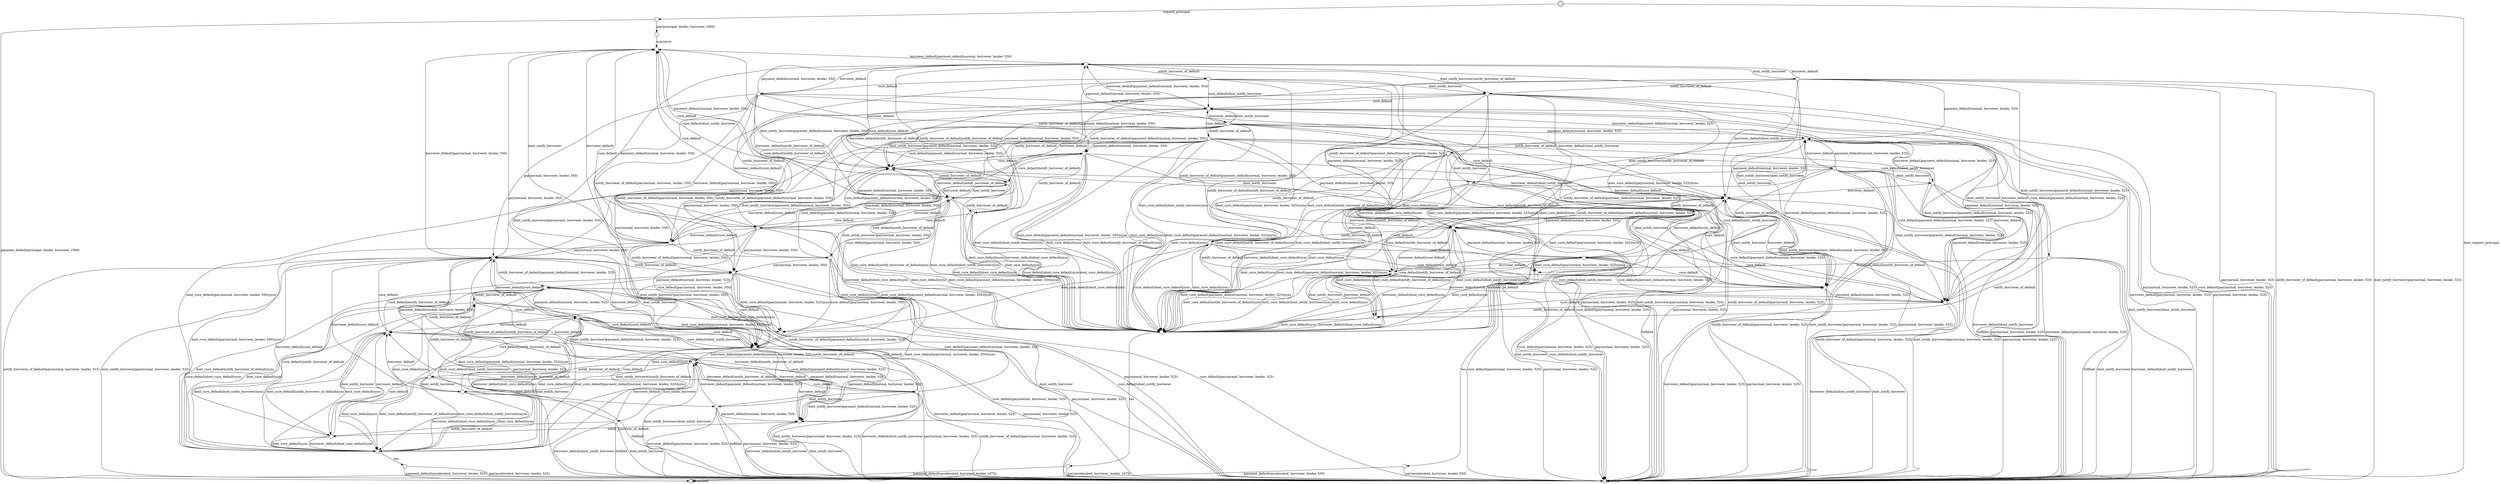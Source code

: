 digraph G {
center = TRUE;
mclimit = 10.0;
nodesep = 0.05;
node [ width=0.25, height=0.25, label="" ];
S34 [ peripheries=2 ];
S0
S1
S2
S3
S4
S5
S6
S7
S8
S9
S10
S11
S12
S13
S14
S15
S16
S17
S18
S19
S20
S21
S22
S23
S24
S25
S26
S27
S28
S29
S30
S31
S32
S33
S34
S35
S36
S37
S38
S39
S40
S41
S42
S43
S44
S45
S46
S47
S48
S49
S50
S51
S52
S53
S54
S55
S56
S57
S58
S0 -> S53[label="tau"];
S1 -> S3[label="payment_default(normal, borrower, lender, 550)"];
S1 -> S39[label="borrower_default"];
S1 -> S11[label="pay(normal, borrower, lender, 550)"];
S1 -> S31[label="cure_default"];
S1 -> S57[label="dont_cure_default|sync"];
S1 -> S57[label="borrower_default|dont_cure_default|sync"];
S1 -> S32[label="borrower_default|cure_default"];
S1 -> S35[label="cure_default|payment_default(normal, borrower, lender, 550)"];
S1 -> S57[label="dont_cure_default|payment_default(normal, borrower, lender, 550)|sync"];
S1 -> S55[label="dont_cure_default|pay(normal, borrower, lender, 550)|sync"];
S1 -> S49[label="cure_default|pay(normal, borrower, lender, 550)"];
S2 -> S5[label="notify_borrower_of_default"];
S2 -> S50[label="dont_notify_borrower"];
S2 -> S17[label="payment_default(normal, borrower, lender, 525)"];
S2 -> S43[label="pay(normal, borrower, lender, 525)"];
S2 -> S41[label="notify_borrower_of_default|payment_default(normal, borrower, lender, 525)"];
S2 -> S47[label="dont_notify_borrower|payment_default(normal, borrower, lender, 525)"];
S2 -> S43[label="notify_borrower_of_default|pay(normal, borrower, lender, 525)"];
S2 -> S43[label="dont_notify_borrower|pay(normal, borrower, lender, 525)"];
S3 -> S51[label="notify_borrower_of_default"];
S3 -> S5[label="dont_notify_borrower"];
S3 -> S35[label="cure_default"];
S3 -> S57[label="dont_cure_default|sync"];
S3 -> S57[label="dont_cure_default|notify_borrower_of_default|sync"];
S3 -> S57[label="dont_cure_default|dont_notify_borrower|sync"];
S3 -> S36[label="cure_default|notify_borrower_of_default"];
S3 -> S50[label="cure_default|dont_notify_borrower"];
S4 -> S3[label="payment_default(normal, borrower, lender, 550)"];
S4 -> S11[label="pay(normal, borrower, lender, 550)"];
S4 -> S41[label="payment_default(normal, borrower, lender, 525)"];
S4 -> S43[label="pay(normal, borrower, lender, 525)"];
S4 -> S18[label="cure_default"];
S4 -> S57[label="dont_cure_default|sync"];
S4 -> S35[label="cure_default|payment_default(normal, borrower, lender, 550)"];
S4 -> S57[label="dont_cure_default|payment_default(normal, borrower, lender, 550)|sync"];
S4 -> S55[label="dont_cure_default|pay(normal, borrower, lender, 550)|sync"];
S4 -> S49[label="cure_default|pay(normal, borrower, lender, 550)"];
S4 -> S47[label="cure_default|payment_default(normal, borrower, lender, 525)"];
S4 -> S57[label="dont_cure_default|payment_default(normal, borrower, lender, 525)|sync"];
S4 -> S0[label="dont_cure_default|pay(normal, borrower, lender, 525)|sync"];
S4 -> S43[label="cure_default|pay(normal, borrower, lender, 525)"];
S5 -> S41[label="payment_default(normal, borrower, lender, 525)"];
S5 -> S43[label="pay(normal, borrower, lender, 525)"];
S5 -> S50[label="cure_default"];
S5 -> S57[label="dont_cure_default|sync"];
S5 -> S47[label="cure_default|payment_default(normal, borrower, lender, 525)"];
S5 -> S57[label="dont_cure_default|payment_default(normal, borrower, lender, 525)|sync"];
S5 -> S0[label="dont_cure_default|pay(normal, borrower, lender, 525)|sync"];
S5 -> S43[label="cure_default|pay(normal, borrower, lender, 525)"];
S6 -> S13[label="borrower_default"];
S6 -> S41[label="payment_default(normal, borrower, lender, 525)"];
S6 -> S43[label="pay(normal, borrower, lender, 525)"];
S6 -> S50[label="cure_default"];
S6 -> S57[label="dont_cure_default|sync"];
S6 -> S57[label="borrower_default|dont_cure_default|sync"];
S6 -> S2[label="borrower_default|cure_default"];
S6 -> S47[label="cure_default|payment_default(normal, borrower, lender, 525)"];
S6 -> S57[label="dont_cure_default|payment_default(normal, borrower, lender, 525)|sync"];
S6 -> S0[label="dont_cure_default|pay(normal, borrower, lender, 525)|sync"];
S6 -> S43[label="cure_default|pay(normal, borrower, lender, 525)"];
S7 -> S43[label="fulfilled"];
S7 -> S13[label="borrower_default"];
S7 -> S50[label="cure_default"];
S7 -> S57[label="dont_cure_default|sync"];
S7 -> S57[label="borrower_default|dont_cure_default|sync"];
S7 -> S2[label="borrower_default|cure_default"];
S8 -> S10[label="cure_default"];
S8 -> S55[label="dont_cure_default|sync"];
S8 -> S58[label="dont_cure_default|dont_cure_default|sync"];
S8 -> S55[label="cure_default|dont_cure_default|sync"];
S8 -> S49[label="cure_default|cure_default"];
S9 -> S3[label="payment_default(normal, borrower, lender, 550)"];
S9 -> S11[label="pay(normal, borrower, lender, 550)"];
S9 -> S31[label="cure_default"];
S9 -> S57[label="dont_cure_default|sync"];
S9 -> S35[label="cure_default|payment_default(normal, borrower, lender, 550)"];
S9 -> S57[label="dont_cure_default|payment_default(normal, borrower, lender, 550)|sync"];
S9 -> S55[label="dont_cure_default|pay(normal, borrower, lender, 550)|sync"];
S9 -> S49[label="cure_default|pay(normal, borrower, lender, 550)"];
S10 -> S28[label="borrower_default"];
S10 -> S37[label="payment_default(normal, borrower, lender, 525)"];
S10 -> S43[label="pay(normal, borrower, lender, 525)"];
S10 -> S49[label="cure_default"];
S10 -> S55[label="dont_cure_default|sync"];
S10 -> S55[label="borrower_default|dont_cure_default|sync"];
S10 -> S24[label="borrower_default|cure_default"];
S10 -> S45[label="cure_default|payment_default(normal, borrower, lender, 525)"];
S10 -> S55[label="dont_cure_default|payment_default(normal, borrower, lender, 525)|sync"];
S10 -> S58[label="dont_cure_default|pay(normal, borrower, lender, 525)|sync"];
S10 -> S43[label="cure_default|pay(normal, borrower, lender, 525)"];
S11 -> S37[label="payment_default(normal, borrower, lender, 525)"];
S11 -> S43[label="pay(normal, borrower, lender, 525)"];
S11 -> S49[label="cure_default"];
S11 -> S55[label="dont_cure_default|sync"];
S11 -> S45[label="cure_default|payment_default(normal, borrower, lender, 525)"];
S11 -> S55[label="dont_cure_default|payment_default(normal, borrower, lender, 525)|sync"];
S11 -> S58[label="dont_cure_default|pay(normal, borrower, lender, 525)|sync"];
S11 -> S43[label="cure_default|pay(normal, borrower, lender, 525)"];
S12 -> S17[label="borrower_default"];
S12 -> S6[label="notify_borrower_of_default"];
S12 -> S33[label="dont_notify_borrower"];
S12 -> S13[label="borrower_default|notify_borrower_of_default"];
S12 -> S43[label="borrower_default|dont_notify_borrower"];
S12 -> S17[label="payment_default(normal, borrower, lender, 525)"];
S12 -> S43[label="pay(normal, borrower, lender, 525)"];
S12 -> S41[label="notify_borrower_of_default|payment_default(normal, borrower, lender, 525)"];
S12 -> S47[label="dont_notify_borrower|payment_default(normal, borrower, lender, 525)"];
S12 -> S43[label="notify_borrower_of_default|pay(normal, borrower, lender, 525)"];
S12 -> S43[label="dont_notify_borrower|pay(normal, borrower, lender, 525)"];
S13 -> S38[label="notify_borrower_of_default"];
S13 -> S48[label="dont_notify_borrower"];
S13 -> S2[label="cure_default"];
S13 -> S57[label="dont_cure_default|sync"];
S13 -> S57[label="dont_cure_default|notify_borrower_of_default|sync"];
S13 -> S57[label="dont_cure_default|dont_notify_borrower|sync"];
S13 -> S5[label="cure_default|notify_borrower_of_default"];
S13 -> S50[label="cure_default|dont_notify_borrower"];
S14 -> S38[label="notify_borrower_of_default"];
S14 -> S7[label="dont_notify_borrower"];
S14 -> S12[label="cure_default"];
S14 -> S57[label="dont_cure_default|sync"];
S14 -> S57[label="dont_cure_default|notify_borrower_of_default|sync"];
S14 -> S57[label="dont_cure_default|dont_notify_borrower|sync"];
S14 -> S6[label="cure_default|notify_borrower_of_default"];
S14 -> S33[label="cure_default|dont_notify_borrower"];
S15 -> S43[label="fulfilled"];
S15 -> S28[label="borrower_default"];
S15 -> S49[label="cure_default"];
S15 -> S55[label="dont_cure_default|sync"];
S15 -> S55[label="borrower_default|dont_cure_default|sync"];
S15 -> S24[label="borrower_default|cure_default"];
S16 -> S39[label="borrower_default"];
S16 -> S41[label="payment_default(normal, borrower, lender, 525)"];
S16 -> S43[label="pay(normal, borrower, lender, 525)"];
S16 -> S18[label="cure_default"];
S16 -> S57[label="dont_cure_default|sync"];
S16 -> S57[label="borrower_default|dont_cure_default|sync"];
S16 -> S32[label="borrower_default|cure_default"];
S16 -> S47[label="cure_default|payment_default(normal, borrower, lender, 525)"];
S16 -> S57[label="dont_cure_default|payment_default(normal, borrower, lender, 525)|sync"];
S16 -> S0[label="dont_cure_default|pay(normal, borrower, lender, 525)|sync"];
S16 -> S43[label="cure_default|pay(normal, borrower, lender, 525)"];
S17 -> S14[label="notify_borrower_of_default"];
S17 -> S21[label="dont_notify_borrower"];
S17 -> S38[label="notify_borrower_of_default|notify_borrower_of_default"];
S17 -> S7[label="dont_notify_borrower|notify_borrower_of_default"];
S17 -> S43[label="dont_notify_borrower|dont_notify_borrower"];
S18 -> S35[label="payment_default(normal, borrower, lender, 550)"];
S18 -> S25[label="borrower_default"];
S18 -> S29[label="borrower_default|payment_default(normal, borrower, lender, 550)"];
S18 -> S49[label="pay(normal, borrower, lender, 550)"];
S18 -> S24[label="borrower_default|pay(normal, borrower, lender, 550)"];
S18 -> S47[label="payment_default(normal, borrower, lender, 525)"];
S18 -> S17[label="borrower_default|payment_default(normal, borrower, lender, 525)"];
S18 -> S43[label="pay(normal, borrower, lender, 525)"];
S18 -> S43[label="borrower_default|pay(normal, borrower, lender, 525)"];
S19 -> S29[label="borrower_default"];
S19 -> S16[label="notify_borrower_of_default"];
S19 -> S50[label="dont_notify_borrower"];
S19 -> S39[label="borrower_default|notify_borrower_of_default"];
S19 -> S2[label="borrower_default|dont_notify_borrower"];
S19 -> S17[label="payment_default(normal, borrower, lender, 525)"];
S19 -> S43[label="pay(normal, borrower, lender, 525)"];
S19 -> S41[label="notify_borrower_of_default|payment_default(normal, borrower, lender, 525)"];
S19 -> S47[label="dont_notify_borrower|payment_default(normal, borrower, lender, 525)"];
S19 -> S43[label="notify_borrower_of_default|pay(normal, borrower, lender, 525)"];
S19 -> S43[label="dont_notify_borrower|pay(normal, borrower, lender, 525)"];
S20 -> S22[label="notify_borrower_of_default"];
S20 -> S27[label="dont_notify_borrower"];
S20 -> S8[label="notify_borrower_of_default|notify_borrower_of_default"];
S20 -> S15[label="dont_notify_borrower|notify_borrower_of_default"];
S20 -> S43[label="dont_notify_borrower|dont_notify_borrower"];
S21 -> S43[label="fulfilled"];
S21 -> S17[label="borrower_default"];
S21 -> S48[label="notify_borrower_of_default"];
S21 -> S43[label="dont_notify_borrower"];
S21 -> S13[label="borrower_default|notify_borrower_of_default"];
S21 -> S43[label="borrower_default|dont_notify_borrower"];
S22 -> S8[label="notify_borrower_of_default"];
S22 -> S15[label="dont_notify_borrower"];
S22 -> S23[label="cure_default"];
S22 -> S55[label="dont_cure_default|sync"];
S22 -> S55[label="dont_cure_default|notify_borrower_of_default|sync"];
S22 -> S55[label="dont_cure_default|dont_notify_borrower|sync"];
S22 -> S10[label="cure_default|notify_borrower_of_default"];
S22 -> S26[label="cure_default|dont_notify_borrower"];
S23 -> S20[label="borrower_default"];
S23 -> S10[label="notify_borrower_of_default"];
S23 -> S26[label="dont_notify_borrower"];
S23 -> S28[label="borrower_default|notify_borrower_of_default"];
S23 -> S43[label="borrower_default|dont_notify_borrower"];
S23 -> S20[label="payment_default(normal, borrower, lender, 525)"];
S23 -> S43[label="pay(normal, borrower, lender, 525)"];
S23 -> S37[label="notify_borrower_of_default|payment_default(normal, borrower, lender, 525)"];
S23 -> S45[label="dont_notify_borrower|payment_default(normal, borrower, lender, 525)"];
S23 -> S43[label="notify_borrower_of_default|pay(normal, borrower, lender, 525)"];
S23 -> S43[label="dont_notify_borrower|pay(normal, borrower, lender, 525)"];
S24 -> S11[label="notify_borrower_of_default"];
S24 -> S49[label="dont_notify_borrower"];
S24 -> S20[label="payment_default(normal, borrower, lender, 525)"];
S24 -> S43[label="pay(normal, borrower, lender, 525)"];
S24 -> S37[label="notify_borrower_of_default|payment_default(normal, borrower, lender, 525)"];
S24 -> S45[label="dont_notify_borrower|payment_default(normal, borrower, lender, 525)"];
S24 -> S43[label="notify_borrower_of_default|pay(normal, borrower, lender, 525)"];
S24 -> S43[label="dont_notify_borrower|pay(normal, borrower, lender, 525)"];
S25 -> S29[label="payment_default(normal, borrower, lender, 550)"];
S25 -> S24[label="pay(normal, borrower, lender, 550)"];
S25 -> S4[label="notify_borrower_of_default"];
S25 -> S18[label="dont_notify_borrower"];
S25 -> S3[label="notify_borrower_of_default|payment_default(normal, borrower, lender, 550)"];
S25 -> S35[label="dont_notify_borrower|payment_default(normal, borrower, lender, 550)"];
S25 -> S11[label="notify_borrower_of_default|pay(normal, borrower, lender, 550)"];
S25 -> S49[label="dont_notify_borrower|pay(normal, borrower, lender, 550)"];
S25 -> S17[label="payment_default(normal, borrower, lender, 525)"];
S25 -> S43[label="pay(normal, borrower, lender, 525)"];
S25 -> S41[label="notify_borrower_of_default|payment_default(normal, borrower, lender, 525)"];
S25 -> S47[label="dont_notify_borrower|payment_default(normal, borrower, lender, 525)"];
S25 -> S43[label="notify_borrower_of_default|pay(normal, borrower, lender, 525)"];
S25 -> S43[label="dont_notify_borrower|pay(normal, borrower, lender, 525)"];
S26 -> S43[label="fulfilled"];
S26 -> S24[label="borrower_default"];
S26 -> S45[label="payment_default(normal, borrower, lender, 525)"];
S26 -> S20[label="borrower_default|payment_default(normal, borrower, lender, 525)"];
S26 -> S43[label="pay(normal, borrower, lender, 525)"];
S26 -> S43[label="borrower_default|pay(normal, borrower, lender, 525)"];
S27 -> S43[label="fulfilled"];
S27 -> S20[label="borrower_default"];
S27 -> S46[label="notify_borrower_of_default"];
S27 -> S43[label="dont_notify_borrower"];
S27 -> S28[label="borrower_default|notify_borrower_of_default"];
S27 -> S43[label="borrower_default|dont_notify_borrower"];
S28 -> S8[label="notify_borrower_of_default"];
S28 -> S46[label="dont_notify_borrower"];
S28 -> S24[label="cure_default"];
S28 -> S55[label="dont_cure_default|sync"];
S28 -> S55[label="dont_cure_default|notify_borrower_of_default|sync"];
S28 -> S55[label="dont_cure_default|dont_notify_borrower|sync"];
S28 -> S11[label="cure_default|notify_borrower_of_default"];
S28 -> S49[label="cure_default|dont_notify_borrower"];
S29 -> S40[label="notify_borrower_of_default"];
S29 -> S19[label="dont_notify_borrower"];
S29 -> S51[label="notify_borrower_of_default|notify_borrower_of_default"];
S29 -> S16[label="dont_notify_borrower|notify_borrower_of_default"];
S29 -> S50[label="dont_notify_borrower|dont_notify_borrower"];
S30 -> S29[label="payment_default(normal, borrower, lender, 550)"];
S30 -> S29[label="borrower_default"];
S30 -> S24[label="pay(normal, borrower, lender, 550)"];
S30 -> S1[label="notify_borrower_of_default"];
S30 -> S18[label="dont_notify_borrower"];
S30 -> S39[label="borrower_default|notify_borrower_of_default"];
S30 -> S2[label="borrower_default|dont_notify_borrower"];
S30 -> S3[label="notify_borrower_of_default|payment_default(normal, borrower, lender, 550)"];
S30 -> S35[label="dont_notify_borrower|payment_default(normal, borrower, lender, 550)"];
S30 -> S11[label="notify_borrower_of_default|pay(normal, borrower, lender, 550)"];
S30 -> S49[label="dont_notify_borrower|pay(normal, borrower, lender, 550)"];
S31 -> S35[label="payment_default(normal, borrower, lender, 550)"];
S31 -> S32[label="borrower_default"];
S31 -> S29[label="borrower_default|payment_default(normal, borrower, lender, 550)"];
S31 -> S49[label="pay(normal, borrower, lender, 550)"];
S31 -> S24[label="borrower_default|pay(normal, borrower, lender, 550)"];
S32 -> S29[label="payment_default(normal, borrower, lender, 550)"];
S32 -> S24[label="pay(normal, borrower, lender, 550)"];
S32 -> S9[label="notify_borrower_of_default"];
S32 -> S31[label="dont_notify_borrower"];
S32 -> S3[label="notify_borrower_of_default|payment_default(normal, borrower, lender, 550)"];
S32 -> S35[label="dont_notify_borrower|payment_default(normal, borrower, lender, 550)"];
S32 -> S11[label="notify_borrower_of_default|pay(normal, borrower, lender, 550)"];
S32 -> S49[label="dont_notify_borrower|pay(normal, borrower, lender, 550)"];
S33 -> S43[label="fulfilled"];
S33 -> S2[label="borrower_default"];
S33 -> S47[label="payment_default(normal, borrower, lender, 525)"];
S33 -> S17[label="borrower_default|payment_default(normal, borrower, lender, 525)"];
S33 -> S43[label="pay(normal, borrower, lender, 525)"];
S33 -> S43[label="borrower_default|pay(normal, borrower, lender, 525)"];
S34 -> S42[label="request_principal"];
S34 -> S43[label="dont_request_principal"];
S35 -> S29[label="borrower_default"];
S35 -> S36[label="notify_borrower_of_default"];
S35 -> S50[label="dont_notify_borrower"];
S35 -> S39[label="borrower_default|notify_borrower_of_default"];
S35 -> S2[label="borrower_default|dont_notify_borrower"];
S36 -> S39[label="borrower_default"];
S36 -> S31[label="cure_default"];
S36 -> S57[label="dont_cure_default|sync"];
S36 -> S57[label="borrower_default|dont_cure_default|sync"];
S36 -> S32[label="borrower_default|cure_default"];
S37 -> S8[label="notify_borrower_of_default"];
S37 -> S43[label="dont_notify_borrower"];
S37 -> S45[label="cure_default"];
S37 -> S55[label="dont_cure_default|sync"];
S37 -> S55[label="dont_cure_default|notify_borrower_of_default|sync"];
S37 -> S55[label="dont_cure_default|dont_notify_borrower|sync"];
S37 -> S46[label="cure_default|notify_borrower_of_default"];
S37 -> S43[label="cure_default|dont_notify_borrower"];
S38 -> S6[label="cure_default"];
S38 -> S57[label="dont_cure_default|sync"];
S38 -> S58[label="dont_cure_default|dont_cure_default|sync"];
S38 -> S57[label="cure_default|dont_cure_default|sync"];
S38 -> S50[label="cure_default|cure_default"];
S39 -> S51[label="notify_borrower_of_default"];
S39 -> S36[label="dont_notify_borrower"];
S39 -> S32[label="cure_default"];
S39 -> S57[label="dont_cure_default|sync"];
S39 -> S57[label="dont_cure_default|notify_borrower_of_default|sync"];
S39 -> S57[label="dont_cure_default|dont_notify_borrower|sync"];
S39 -> S9[label="cure_default|notify_borrower_of_default"];
S39 -> S31[label="cure_default|dont_notify_borrower"];
S40 -> S51[label="notify_borrower_of_default"];
S40 -> S16[label="dont_notify_borrower"];
S40 -> S30[label="cure_default"];
S40 -> S57[label="dont_cure_default|sync"];
S40 -> S57[label="dont_cure_default|notify_borrower_of_default|sync"];
S40 -> S57[label="dont_cure_default|dont_notify_borrower|sync"];
S40 -> S1[label="cure_default|notify_borrower_of_default"];
S40 -> S18[label="cure_default|dont_notify_borrower"];
S41 -> S38[label="notify_borrower_of_default"];
S41 -> S43[label="dont_notify_borrower"];
S41 -> S47[label="cure_default"];
S41 -> S57[label="dont_cure_default|sync"];
S41 -> S57[label="dont_cure_default|notify_borrower_of_default|sync"];
S41 -> S57[label="dont_cure_default|dont_notify_borrower|sync"];
S41 -> S48[label="cure_default|notify_borrower_of_default"];
S41 -> S43[label="cure_default|dont_notify_borrower"];
S42 -> S54[label="payment_default(principal, lender, borrower, 1000)"];
S42 -> S56[label="pay(principal, lender, borrower, 1000)"];
S43 -> S43[label="fulfilled"];
S44 -> S54[label="payment_default(accelerated, borrower, lender, 1075)"];
S44 -> S43[label="pay(accelerated, borrower, lender, 1075)"];
S45 -> S20[label="borrower_default"];
S45 -> S46[label="notify_borrower_of_default"];
S45 -> S43[label="dont_notify_borrower"];
S45 -> S28[label="borrower_default|notify_borrower_of_default"];
S45 -> S43[label="borrower_default|dont_notify_borrower"];
S46 -> S28[label="borrower_default"];
S46 -> S49[label="cure_default"];
S46 -> S55[label="dont_cure_default|sync"];
S46 -> S55[label="borrower_default|dont_cure_default|sync"];
S46 -> S24[label="borrower_default|cure_default"];
S47 -> S17[label="borrower_default"];
S47 -> S48[label="notify_borrower_of_default"];
S47 -> S43[label="dont_notify_borrower"];
S47 -> S13[label="borrower_default|notify_borrower_of_default"];
S47 -> S43[label="borrower_default|dont_notify_borrower"];
S48 -> S13[label="borrower_default"];
S48 -> S50[label="cure_default"];
S48 -> S57[label="dont_cure_default|sync"];
S48 -> S57[label="borrower_default|dont_cure_default|sync"];
S48 -> S2[label="borrower_default|cure_default"];
S49 -> S24[label="borrower_default"];
S49 -> S45[label="payment_default(normal, borrower, lender, 525)"];
S49 -> S20[label="borrower_default|payment_default(normal, borrower, lender, 525)"];
S49 -> S43[label="pay(normal, borrower, lender, 525)"];
S49 -> S43[label="borrower_default|pay(normal, borrower, lender, 525)"];
S50 -> S2[label="borrower_default"];
S50 -> S47[label="payment_default(normal, borrower, lender, 525)"];
S50 -> S17[label="borrower_default|payment_default(normal, borrower, lender, 525)"];
S50 -> S43[label="pay(normal, borrower, lender, 525)"];
S50 -> S43[label="borrower_default|pay(normal, borrower, lender, 525)"];
S51 -> S1[label="cure_default"];
S51 -> S57[label="dont_cure_default|sync"];
S51 -> S58[label="dont_cure_default|dont_cure_default|sync"];
S51 -> S57[label="cure_default|dont_cure_default|sync"];
S51 -> S31[label="cure_default|cure_default"];
S52 -> S54[label="payment_default(accelerated, borrower, lender, 525)"];
S52 -> S43[label="pay(accelerated, borrower, lender, 525)"];
S53 -> S54[label="payment_default(accelerated, borrower, lender, 550)"];
S53 -> S43[label="pay(accelerated, borrower, lender, 550)"];
S54 -> S54[label="breached"];
S55 -> S52[label="tau"];
S56 -> S31[label="sync|sync"];
S57 -> S44[label="tau"];
}
